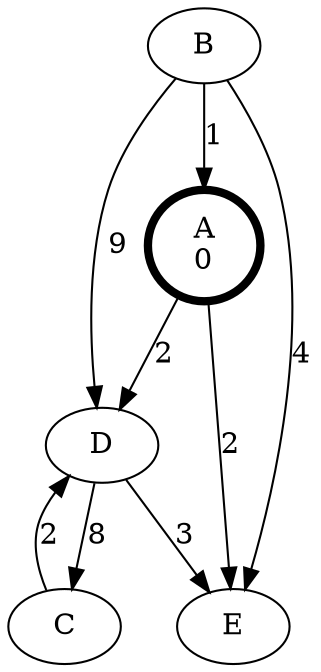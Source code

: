 digraph {
  A [label="A\n0" penwidth=4];
  B;
  C;
  D;
  E;

  A -> E [label=2]
  A -> D [label=2]
  B -> A [label=1]
  B -> E [label=4]
  B -> D [label=9]
  C -> D [label=2]
  D -> C [label=8]
  D -> E [label=3]
}
